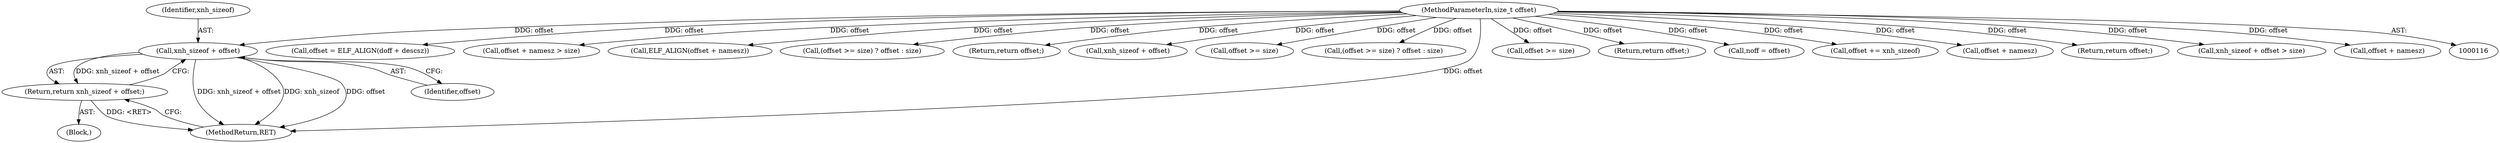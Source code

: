 digraph "0_file_b4c01141e5367f247b84dcaf6aefbb4e741842b8@API" {
"1000145" [label="(Call,xnh_sizeof + offset)"];
"1000119" [label="(MethodParameterIn,size_t offset)"];
"1000144" [label="(Return,return xnh_sizeof + offset;)"];
"1000143" [label="(Block,)"];
"1000230" [label="(Call,offset = ELF_ALIGN(doff + descsz))"];
"1000222" [label="(Call,offset + namesz > size)"];
"1000217" [label="(Call,ELF_ALIGN(offset + namesz))"];
"1000176" [label="(Call,(offset >= size) ? offset : size)"];
"1000119" [label="(MethodParameterIn,size_t offset)"];
"1000210" [label="(Return,return offset;)"];
"1000139" [label="(Call,xnh_sizeof + offset)"];
"1000177" [label="(Call,offset >= size)"];
"1000244" [label="(Call,(offset >= size) ? offset : size)"];
"1000144" [label="(Return,return xnh_sizeof + offset;)"];
"1001237" [label="(MethodReturn,RET)"];
"1000245" [label="(Call,offset >= size)"];
"1001235" [label="(Return,return offset;)"];
"1000212" [label="(Call,noff = offset)"];
"1000157" [label="(Call,offset += xnh_sizeof)"];
"1000223" [label="(Call,offset + namesz)"];
"1000147" [label="(Identifier,offset)"];
"1000195" [label="(Return,return offset;)"];
"1000138" [label="(Call,xnh_sizeof + offset > size)"];
"1000145" [label="(Call,xnh_sizeof + offset)"];
"1000146" [label="(Identifier,xnh_sizeof)"];
"1000218" [label="(Call,offset + namesz)"];
"1000145" -> "1000144"  [label="AST: "];
"1000145" -> "1000147"  [label="CFG: "];
"1000146" -> "1000145"  [label="AST: "];
"1000147" -> "1000145"  [label="AST: "];
"1000144" -> "1000145"  [label="CFG: "];
"1000145" -> "1001237"  [label="DDG: xnh_sizeof + offset"];
"1000145" -> "1001237"  [label="DDG: xnh_sizeof"];
"1000145" -> "1001237"  [label="DDG: offset"];
"1000145" -> "1000144"  [label="DDG: xnh_sizeof + offset"];
"1000119" -> "1000145"  [label="DDG: offset"];
"1000119" -> "1000116"  [label="AST: "];
"1000119" -> "1001237"  [label="DDG: offset"];
"1000119" -> "1000138"  [label="DDG: offset"];
"1000119" -> "1000139"  [label="DDG: offset"];
"1000119" -> "1000157"  [label="DDG: offset"];
"1000119" -> "1000176"  [label="DDG: offset"];
"1000119" -> "1000177"  [label="DDG: offset"];
"1000119" -> "1000195"  [label="DDG: offset"];
"1000119" -> "1000210"  [label="DDG: offset"];
"1000119" -> "1000212"  [label="DDG: offset"];
"1000119" -> "1000217"  [label="DDG: offset"];
"1000119" -> "1000218"  [label="DDG: offset"];
"1000119" -> "1000222"  [label="DDG: offset"];
"1000119" -> "1000223"  [label="DDG: offset"];
"1000119" -> "1000230"  [label="DDG: offset"];
"1000119" -> "1000244"  [label="DDG: offset"];
"1000119" -> "1000245"  [label="DDG: offset"];
"1000119" -> "1001235"  [label="DDG: offset"];
"1000144" -> "1000143"  [label="AST: "];
"1001237" -> "1000144"  [label="CFG: "];
"1000144" -> "1001237"  [label="DDG: <RET>"];
}
